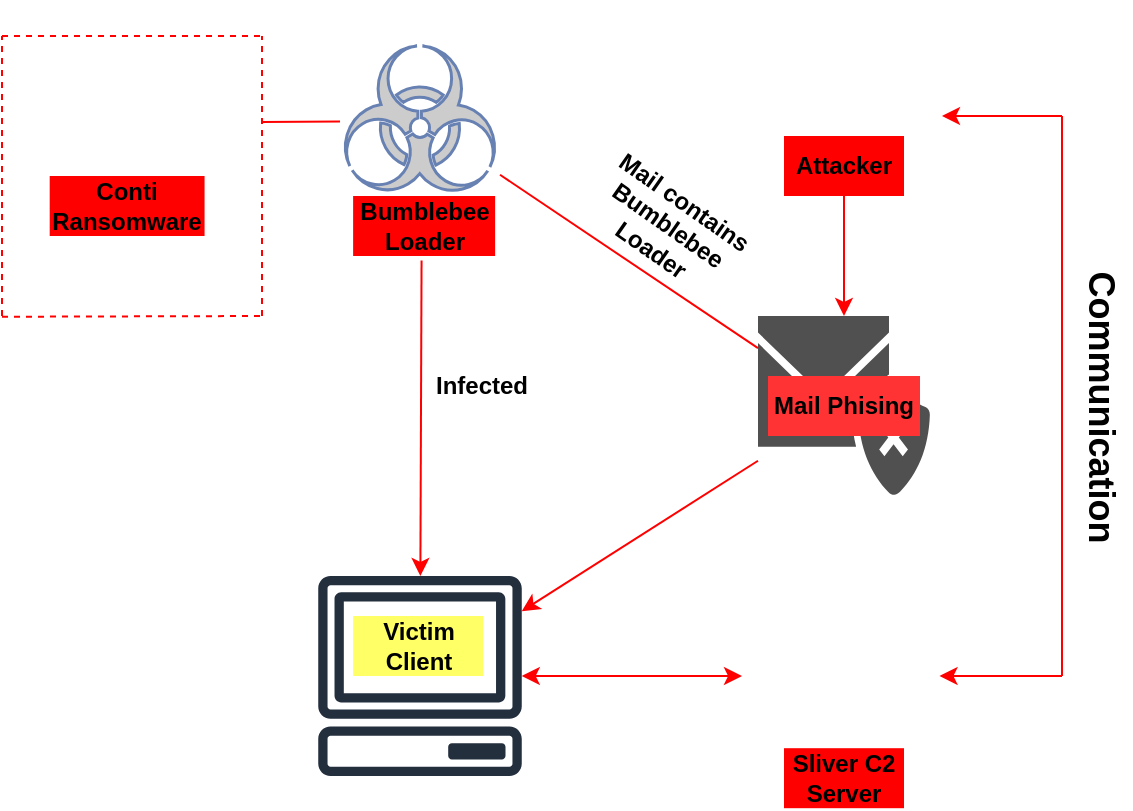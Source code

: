 <mxfile version="27.1.1">
  <diagram name="Trang-1" id="gIVE9Qk2U9_F_q14QSTc">
    <mxGraphModel dx="1162" dy="514" grid="1" gridSize="10" guides="1" tooltips="1" connect="1" arrows="1" fold="1" page="1" pageScale="1" pageWidth="827" pageHeight="1169" math="0" shadow="0">
      <root>
        <mxCell id="0" />
        <mxCell id="1" parent="0" />
        <mxCell id="2xExCwYYJqqlnt8laDMF-1" value="" style="fontColor=#0066CC;verticalAlign=top;verticalLabelPosition=bottom;labelPosition=center;align=center;html=1;outlineConnect=0;fillColor=#CCCCCC;strokeColor=#6881B3;gradientColor=none;gradientDirection=north;strokeWidth=2;shape=mxgraph.networks.virus;" parent="1" vertex="1">
          <mxGeometry x="199" y="45" width="80" height="75" as="geometry" />
        </mxCell>
        <mxCell id="2xExCwYYJqqlnt8laDMF-3" value="" style="sketch=0;pointerEvents=1;shadow=0;dashed=0;html=1;strokeColor=none;fillColor=#505050;labelPosition=center;verticalLabelPosition=bottom;verticalAlign=top;outlineConnect=0;align=center;shape=mxgraph.office.concepts.phishing;" parent="1" vertex="1">
          <mxGeometry x="408" y="180" width="86" height="90" as="geometry" />
        </mxCell>
        <mxCell id="VhEaSJyRVFHac2TBcNz3-3" value="&lt;b&gt;Mail Phising&lt;/b&gt;" style="text;html=1;align=center;verticalAlign=middle;whiteSpace=wrap;rounded=0;fillColor=#FF3333;" vertex="1" parent="1">
          <mxGeometry x="413" y="210" width="76" height="30" as="geometry" />
        </mxCell>
        <mxCell id="VhEaSJyRVFHac2TBcNz3-4" value="&lt;b&gt;Bumblebee Loader&lt;/b&gt;" style="text;html=1;align=center;verticalAlign=middle;whiteSpace=wrap;rounded=0;fillColor=#FF0000;" vertex="1" parent="1">
          <mxGeometry x="205.56" y="120" width="71" height="30" as="geometry" />
        </mxCell>
        <mxCell id="VhEaSJyRVFHac2TBcNz3-18" value="" style="edgeStyle=orthogonalEdgeStyle;rounded=0;orthogonalLoop=1;jettySize=auto;html=1;strokeColor=#FF0000;" edge="1" parent="1" source="VhEaSJyRVFHac2TBcNz3-8" target="2xExCwYYJqqlnt8laDMF-3">
          <mxGeometry relative="1" as="geometry">
            <mxPoint x="451" y="150" as="targetPoint" />
          </mxGeometry>
        </mxCell>
        <mxCell id="VhEaSJyRVFHac2TBcNz3-8" value="" style="shape=image;html=1;verticalAlign=top;verticalLabelPosition=bottom;labelBackgroundColor=#ffffff;imageAspect=0;aspect=fixed;image=https://cdn0.iconfinder.com/data/icons/kameleon-free-pack/110/Hacker-128.png" vertex="1" parent="1">
          <mxGeometry x="402" y="22" width="98" height="98" as="geometry" />
        </mxCell>
        <mxCell id="VhEaSJyRVFHac2TBcNz3-14" value="Attacker" style="text;html=1;align=center;verticalAlign=middle;whiteSpace=wrap;rounded=0;fillColor=#FF0000;fontStyle=1" vertex="1" parent="1">
          <mxGeometry x="421" y="90" width="60" height="30" as="geometry" />
        </mxCell>
        <mxCell id="VhEaSJyRVFHac2TBcNz3-22" value="" style="sketch=0;outlineConnect=0;fontColor=#232F3E;gradientColor=none;fillColor=#232F3D;strokeColor=none;dashed=0;verticalLabelPosition=bottom;verticalAlign=top;align=center;html=1;fontSize=12;fontStyle=0;aspect=fixed;pointerEvents=1;shape=mxgraph.aws4.client;" vertex="1" parent="1">
          <mxGeometry x="187.68" y="310" width="102.64" height="100" as="geometry" />
        </mxCell>
        <mxCell id="VhEaSJyRVFHac2TBcNz3-30" value="&lt;b&gt;Victim Client&lt;/b&gt;" style="text;html=1;align=center;verticalAlign=middle;whiteSpace=wrap;rounded=0;fillColor=#FFFF66;" vertex="1" parent="1">
          <mxGeometry x="205.56" y="330" width="65" height="30" as="geometry" />
        </mxCell>
        <mxCell id="VhEaSJyRVFHac2TBcNz3-31" value="" style="endArrow=classic;html=1;rounded=0;strokeColor=#FF0000;exitX=0.482;exitY=1.076;exitDx=0;exitDy=0;exitPerimeter=0;" edge="1" parent="1" source="VhEaSJyRVFHac2TBcNz3-4" target="VhEaSJyRVFHac2TBcNz3-22">
          <mxGeometry width="50" height="50" relative="1" as="geometry">
            <mxPoint x="239" y="160" as="sourcePoint" />
            <mxPoint x="240" y="260" as="targetPoint" />
          </mxGeometry>
        </mxCell>
        <mxCell id="VhEaSJyRVFHac2TBcNz3-32" value="&lt;b&gt;Sliver C2&lt;/b&gt;&lt;div&gt;&lt;b&gt;Server&lt;/b&gt;&lt;/div&gt;" style="text;html=1;align=center;verticalAlign=middle;whiteSpace=wrap;rounded=0;fillColor=#FF0000;" vertex="1" parent="1">
          <mxGeometry x="421" y="396.1" width="60" height="30" as="geometry" />
        </mxCell>
        <mxCell id="VhEaSJyRVFHac2TBcNz3-33" value="&lt;b&gt;&lt;font style=&quot;font-size: 18px;&quot;&gt;Communication&lt;/font&gt;&lt;/b&gt;" style="text;html=1;align=center;verticalAlign=middle;whiteSpace=wrap;rounded=0;rotation=90;fillColor=none;" vertex="1" parent="1">
          <mxGeometry x="495.5" y="210" width="167.5" height="30" as="geometry" />
        </mxCell>
        <mxCell id="VhEaSJyRVFHac2TBcNz3-34" value="" style="endArrow=none;dashed=1;html=1;rounded=0;strokeColor=#FF0000;" edge="1" parent="1">
          <mxGeometry width="50" height="50" relative="1" as="geometry">
            <mxPoint x="30" y="40" as="sourcePoint" />
            <mxPoint x="160" y="40" as="targetPoint" />
          </mxGeometry>
        </mxCell>
        <mxCell id="VhEaSJyRVFHac2TBcNz3-36" value="" style="endArrow=none;dashed=1;html=1;rounded=0;strokeColor=#FF0000;" edge="1" parent="1">
          <mxGeometry width="50" height="50" relative="1" as="geometry">
            <mxPoint x="160" y="180" as="sourcePoint" />
            <mxPoint x="160" y="40" as="targetPoint" />
          </mxGeometry>
        </mxCell>
        <mxCell id="VhEaSJyRVFHac2TBcNz3-38" value="" style="endArrow=none;dashed=1;html=1;rounded=0;strokeColor=#FF0000;" edge="1" parent="1">
          <mxGeometry width="50" height="50" relative="1" as="geometry">
            <mxPoint x="30" y="180.38" as="sourcePoint" />
            <mxPoint x="160" y="180" as="targetPoint" />
          </mxGeometry>
        </mxCell>
        <mxCell id="VhEaSJyRVFHac2TBcNz3-39" value="" style="endArrow=none;dashed=1;html=1;rounded=0;strokeColor=#FF0000;" edge="1" parent="1">
          <mxGeometry width="50" height="50" relative="1" as="geometry">
            <mxPoint x="30" y="180" as="sourcePoint" />
            <mxPoint x="30" y="40" as="targetPoint" />
          </mxGeometry>
        </mxCell>
        <mxCell id="VhEaSJyRVFHac2TBcNz3-42" value="" style="shape=image;verticalLabelPosition=bottom;labelBackgroundColor=default;verticalAlign=top;aspect=fixed;imageAspect=0;image=https://www.lionic.com/news/2022/01/30/conti-ransomware-hits-delta-electronics-and-pico-utm-can-block-it-successfully/conti.jpg;" vertex="1" parent="1">
          <mxGeometry x="50" y="45" width="85.13" height="60" as="geometry" />
        </mxCell>
        <mxCell id="VhEaSJyRVFHac2TBcNz3-43" value="" style="endArrow=none;html=1;rounded=0;strokeColor=#FF0000;" edge="1" parent="1" source="2xExCwYYJqqlnt8laDMF-1">
          <mxGeometry width="50" height="50" relative="1" as="geometry">
            <mxPoint x="110" y="400" as="sourcePoint" />
            <mxPoint x="160" y="83" as="targetPoint" />
          </mxGeometry>
        </mxCell>
        <mxCell id="VhEaSJyRVFHac2TBcNz3-44" value="&lt;b&gt;Conti&lt;/b&gt;&lt;div&gt;&lt;b&gt;Ransomware&lt;/b&gt;&lt;/div&gt;" style="text;html=1;align=center;verticalAlign=middle;whiteSpace=wrap;rounded=0;fillColor=#FF0000;" vertex="1" parent="1">
          <mxGeometry x="53.85" y="110" width="77.43" height="30" as="geometry" />
        </mxCell>
        <mxCell id="VhEaSJyRVFHac2TBcNz3-45" value="" style="endArrow=classic;startArrow=classic;html=1;rounded=0;strokeColor=#FF0000;" edge="1" parent="1" source="VhEaSJyRVFHac2TBcNz3-22">
          <mxGeometry width="50" height="50" relative="1" as="geometry">
            <mxPoint x="279.005" y="361.14" as="sourcePoint" />
            <mxPoint x="400" y="360" as="targetPoint" />
            <Array as="points" />
          </mxGeometry>
        </mxCell>
        <mxCell id="VhEaSJyRVFHac2TBcNz3-46" value="&lt;b&gt;Infected&lt;/b&gt;" style="text;html=1;align=center;verticalAlign=middle;whiteSpace=wrap;rounded=0;fillColor=none;" vertex="1" parent="1">
          <mxGeometry x="240" y="200" width="60" height="30" as="geometry" />
        </mxCell>
        <mxCell id="VhEaSJyRVFHac2TBcNz3-51" value="" style="endArrow=none;html=1;rounded=0;strokeColor=#FF0000;" edge="1" parent="1">
          <mxGeometry width="50" height="50" relative="1" as="geometry">
            <mxPoint x="560" y="360" as="sourcePoint" />
            <mxPoint x="560" y="80" as="targetPoint" />
          </mxGeometry>
        </mxCell>
        <mxCell id="VhEaSJyRVFHac2TBcNz3-52" value="" style="endArrow=classic;html=1;rounded=0;entryX=0.99;entryY=0.438;entryDx=0;entryDy=0;entryPerimeter=0;strokeColor=#FF0000;" edge="1" parent="1">
          <mxGeometry width="50" height="50" relative="1" as="geometry">
            <mxPoint x="560" y="360.04" as="sourcePoint" />
            <mxPoint x="498.755" y="359.96" as="targetPoint" />
            <Array as="points" />
          </mxGeometry>
        </mxCell>
        <mxCell id="VhEaSJyRVFHac2TBcNz3-53" value="" style="endArrow=classic;html=1;rounded=0;strokeColor=#FF0000;" edge="1" parent="1">
          <mxGeometry width="50" height="50" relative="1" as="geometry">
            <mxPoint x="560" y="80" as="sourcePoint" />
            <mxPoint x="500" y="80" as="targetPoint" />
          </mxGeometry>
        </mxCell>
        <mxCell id="VhEaSJyRVFHac2TBcNz3-54" value="" style="endArrow=classic;html=1;rounded=0;strokeColor=#FF0000;" edge="1" parent="1" source="2xExCwYYJqqlnt8laDMF-3" target="VhEaSJyRVFHac2TBcNz3-22">
          <mxGeometry width="50" height="50" relative="1" as="geometry">
            <mxPoint x="450" y="320" as="sourcePoint" />
            <mxPoint x="500" y="270" as="targetPoint" />
          </mxGeometry>
        </mxCell>
        <mxCell id="VhEaSJyRVFHac2TBcNz3-57" value="" style="endArrow=none;html=1;rounded=0;strokeColor=#FF0000;" edge="1" parent="1" source="2xExCwYYJqqlnt8laDMF-3" target="2xExCwYYJqqlnt8laDMF-1">
          <mxGeometry width="50" height="50" relative="1" as="geometry">
            <mxPoint x="340" y="190" as="sourcePoint" />
            <mxPoint x="390" y="140" as="targetPoint" />
          </mxGeometry>
        </mxCell>
        <mxCell id="VhEaSJyRVFHac2TBcNz3-58" value="&lt;b&gt;Mail contains Bumblebee Loader&lt;/b&gt;" style="text;html=1;align=center;verticalAlign=middle;whiteSpace=wrap;rounded=0;rotation=35;" vertex="1" parent="1">
          <mxGeometry x="323.25" y="100" width="80" height="70" as="geometry" />
        </mxCell>
        <mxCell id="VhEaSJyRVFHac2TBcNz3-59" value="" style="shape=image;verticalLabelPosition=bottom;labelBackgroundColor=default;verticalAlign=top;aspect=fixed;imageAspect=0;image=https://wazuh.com/uploads/2023/03/sliver-c2-circle.png;" vertex="1" parent="1">
          <mxGeometry x="408" y="310" width="91" height="86.1" as="geometry" />
        </mxCell>
      </root>
    </mxGraphModel>
  </diagram>
</mxfile>
